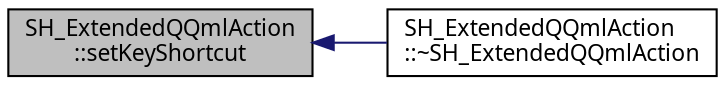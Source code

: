 digraph "SH_ExtendedQQmlAction::setKeyShortcut"
{
 // INTERACTIVE_SVG=YES
  bgcolor="transparent";
  edge [fontname="Verdana",fontsize="11",labelfontname="Verdana",labelfontsize="11"];
  node [fontname="Verdana",fontsize="11",shape=record];
  rankdir="LR";
  Node1 [label="SH_ExtendedQQmlAction\l::setKeyShortcut",height=0.2,width=0.4,color="black", fillcolor="grey75", style="filled" fontcolor="black"];
  Node1 -> Node2 [dir="back",color="midnightblue",fontsize="11",style="solid"];
  Node2 [label="SH_ExtendedQQmlAction\l::~SH_ExtendedQQmlAction",height=0.2,width=0.4,color="black",URL="$classSH__ExtendedQQmlAction.html#a03c5eae20747d7a8b444c7939d2ab262"];
}
